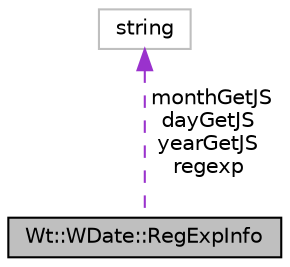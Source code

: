 digraph "Wt::WDate::RegExpInfo"
{
 // LATEX_PDF_SIZE
  edge [fontname="Helvetica",fontsize="10",labelfontname="Helvetica",labelfontsize="10"];
  node [fontname="Helvetica",fontsize="10",shape=record];
  Node1 [label="Wt::WDate::RegExpInfo",height=0.2,width=0.4,color="black", fillcolor="grey75", style="filled", fontcolor="black",tooltip=" "];
  Node2 -> Node1 [dir="back",color="darkorchid3",fontsize="10",style="dashed",label=" monthGetJS\ndayGetJS\nyearGetJS\nregexp" ];
  Node2 [label="string",height=0.2,width=0.4,color="grey75", fillcolor="white", style="filled",tooltip=" "];
}
